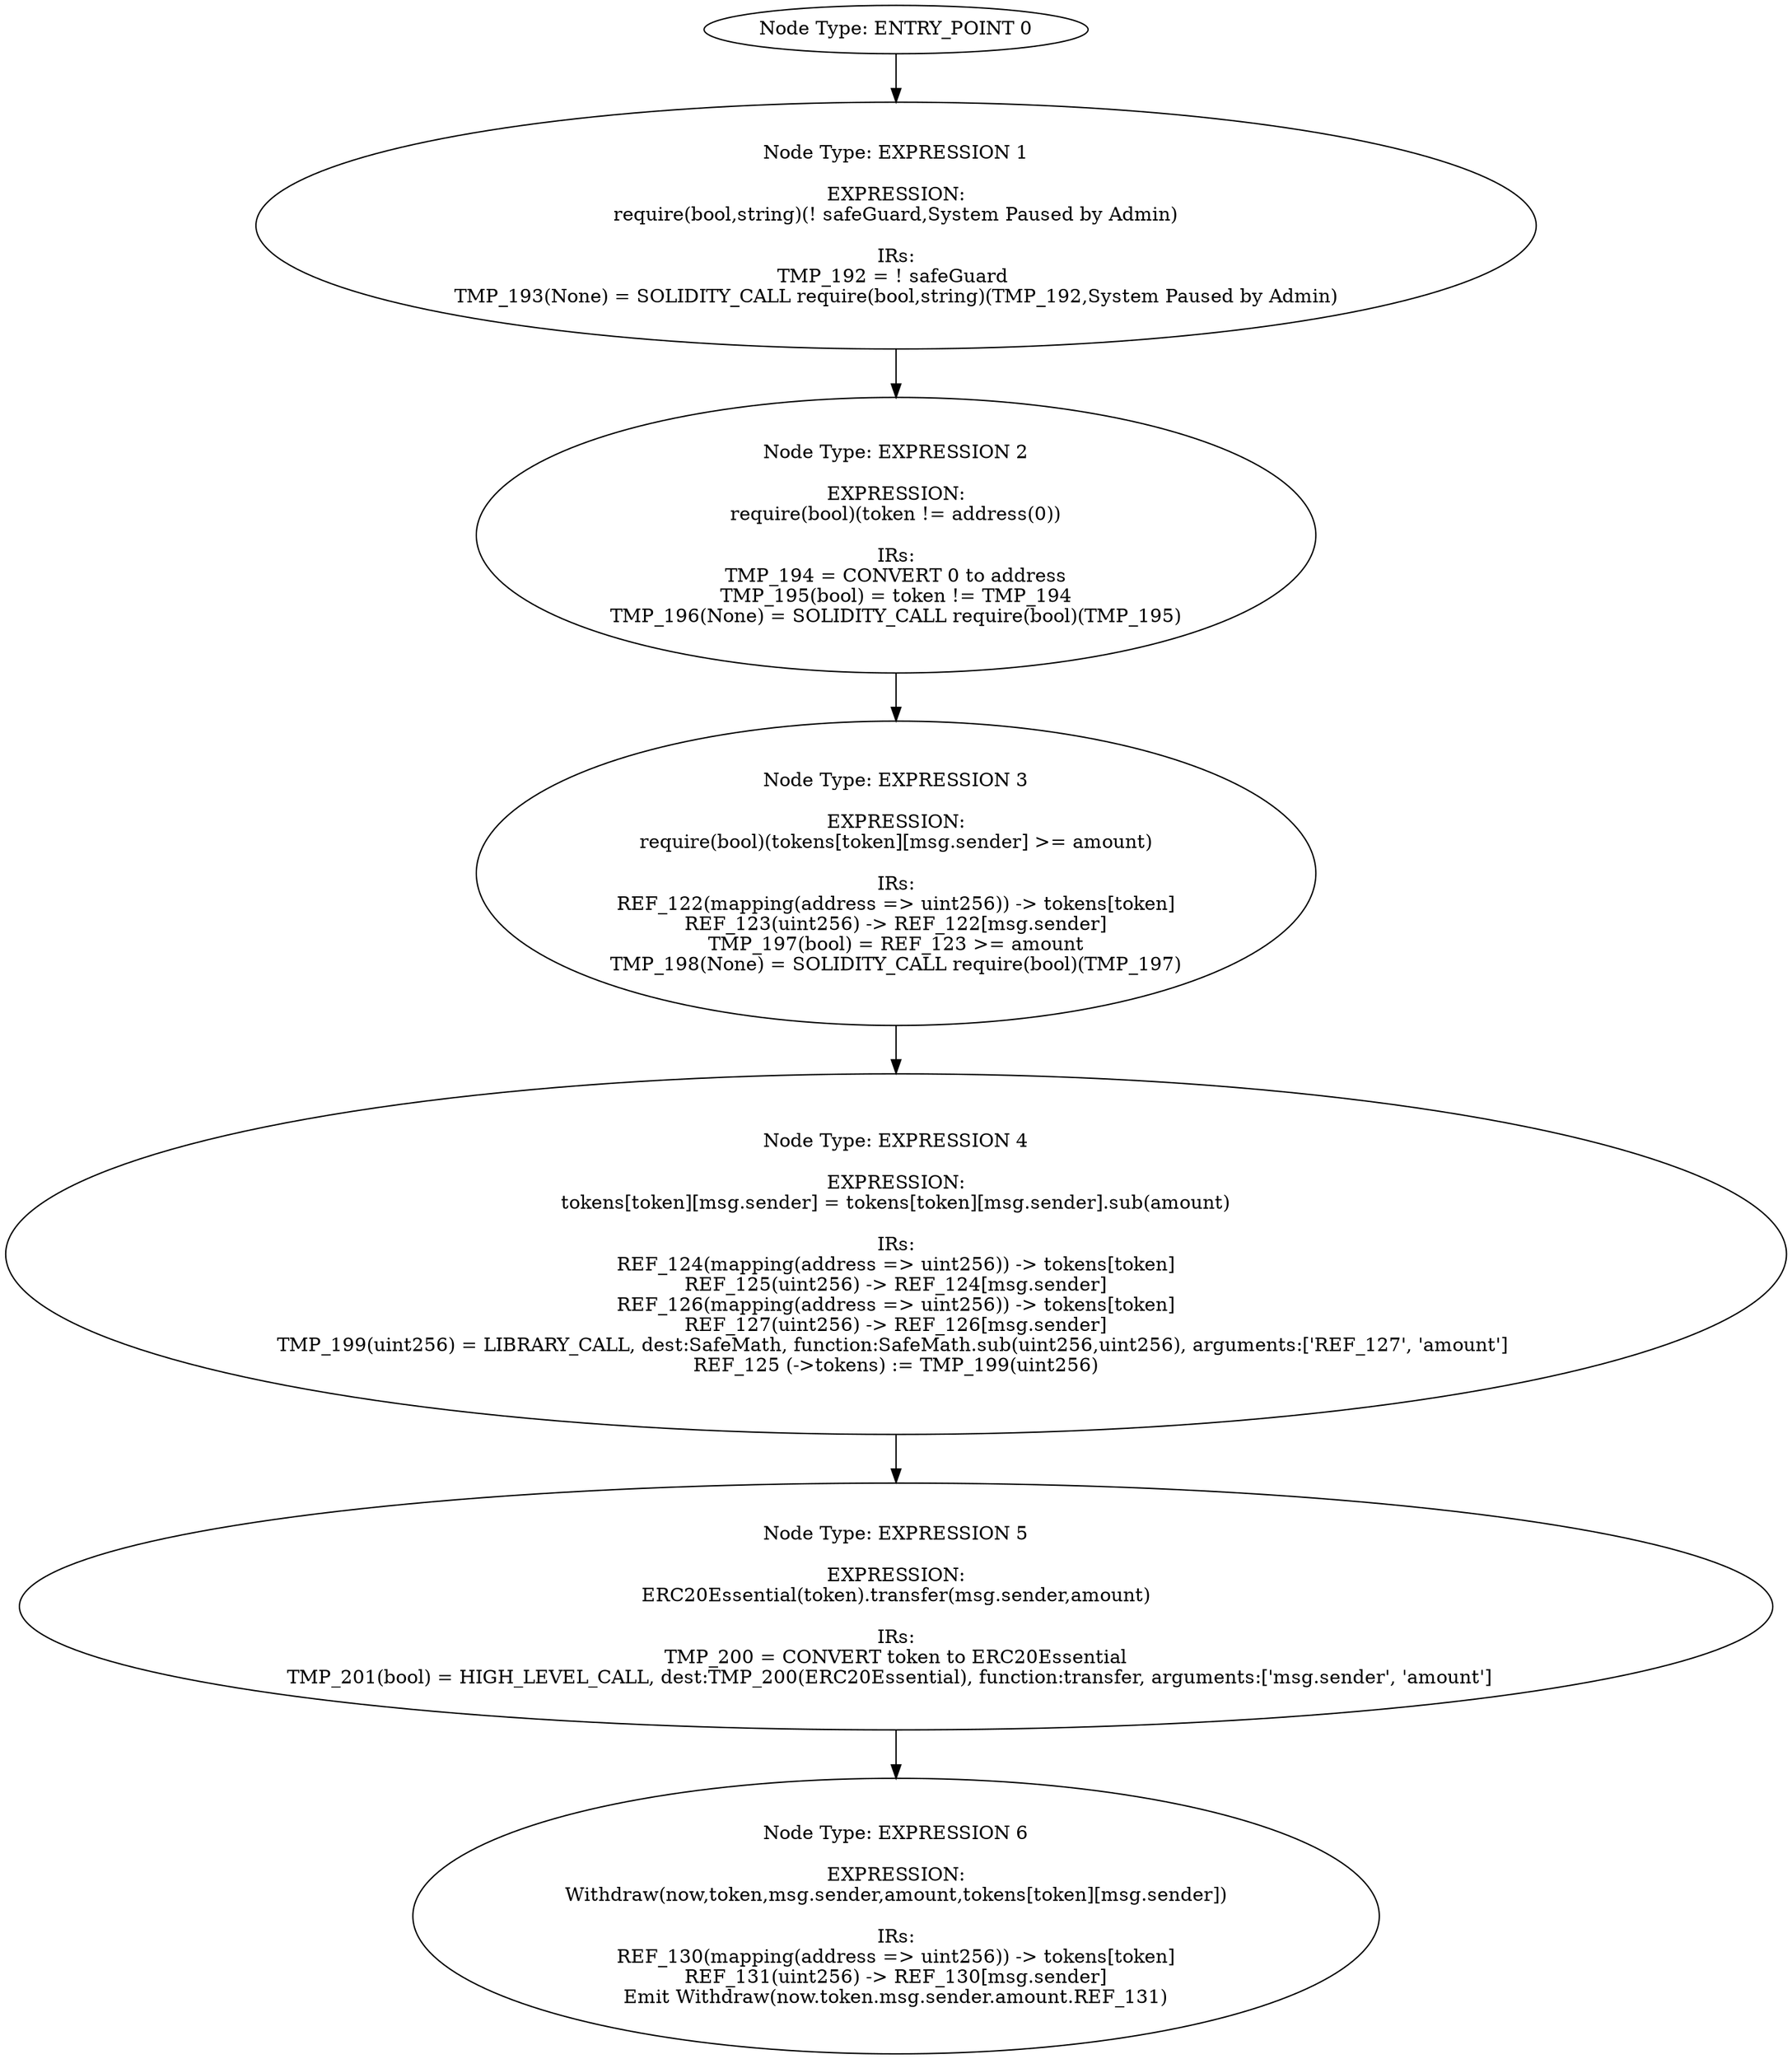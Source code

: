 digraph{
0[label="Node Type: ENTRY_POINT 0
"];
0->1;
1[label="Node Type: EXPRESSION 1

EXPRESSION:
require(bool,string)(! safeGuard,System Paused by Admin)

IRs:
TMP_192 = ! safeGuard 
TMP_193(None) = SOLIDITY_CALL require(bool,string)(TMP_192,System Paused by Admin)"];
1->2;
2[label="Node Type: EXPRESSION 2

EXPRESSION:
require(bool)(token != address(0))

IRs:
TMP_194 = CONVERT 0 to address
TMP_195(bool) = token != TMP_194
TMP_196(None) = SOLIDITY_CALL require(bool)(TMP_195)"];
2->3;
3[label="Node Type: EXPRESSION 3

EXPRESSION:
require(bool)(tokens[token][msg.sender] >= amount)

IRs:
REF_122(mapping(address => uint256)) -> tokens[token]
REF_123(uint256) -> REF_122[msg.sender]
TMP_197(bool) = REF_123 >= amount
TMP_198(None) = SOLIDITY_CALL require(bool)(TMP_197)"];
3->4;
4[label="Node Type: EXPRESSION 4

EXPRESSION:
tokens[token][msg.sender] = tokens[token][msg.sender].sub(amount)

IRs:
REF_124(mapping(address => uint256)) -> tokens[token]
REF_125(uint256) -> REF_124[msg.sender]
REF_126(mapping(address => uint256)) -> tokens[token]
REF_127(uint256) -> REF_126[msg.sender]
TMP_199(uint256) = LIBRARY_CALL, dest:SafeMath, function:SafeMath.sub(uint256,uint256), arguments:['REF_127', 'amount'] 
REF_125 (->tokens) := TMP_199(uint256)"];
4->5;
5[label="Node Type: EXPRESSION 5

EXPRESSION:
ERC20Essential(token).transfer(msg.sender,amount)

IRs:
TMP_200 = CONVERT token to ERC20Essential
TMP_201(bool) = HIGH_LEVEL_CALL, dest:TMP_200(ERC20Essential), function:transfer, arguments:['msg.sender', 'amount']  "];
5->6;
6[label="Node Type: EXPRESSION 6

EXPRESSION:
Withdraw(now,token,msg.sender,amount,tokens[token][msg.sender])

IRs:
REF_130(mapping(address => uint256)) -> tokens[token]
REF_131(uint256) -> REF_130[msg.sender]
Emit Withdraw(now.token.msg.sender.amount.REF_131)"];
}
